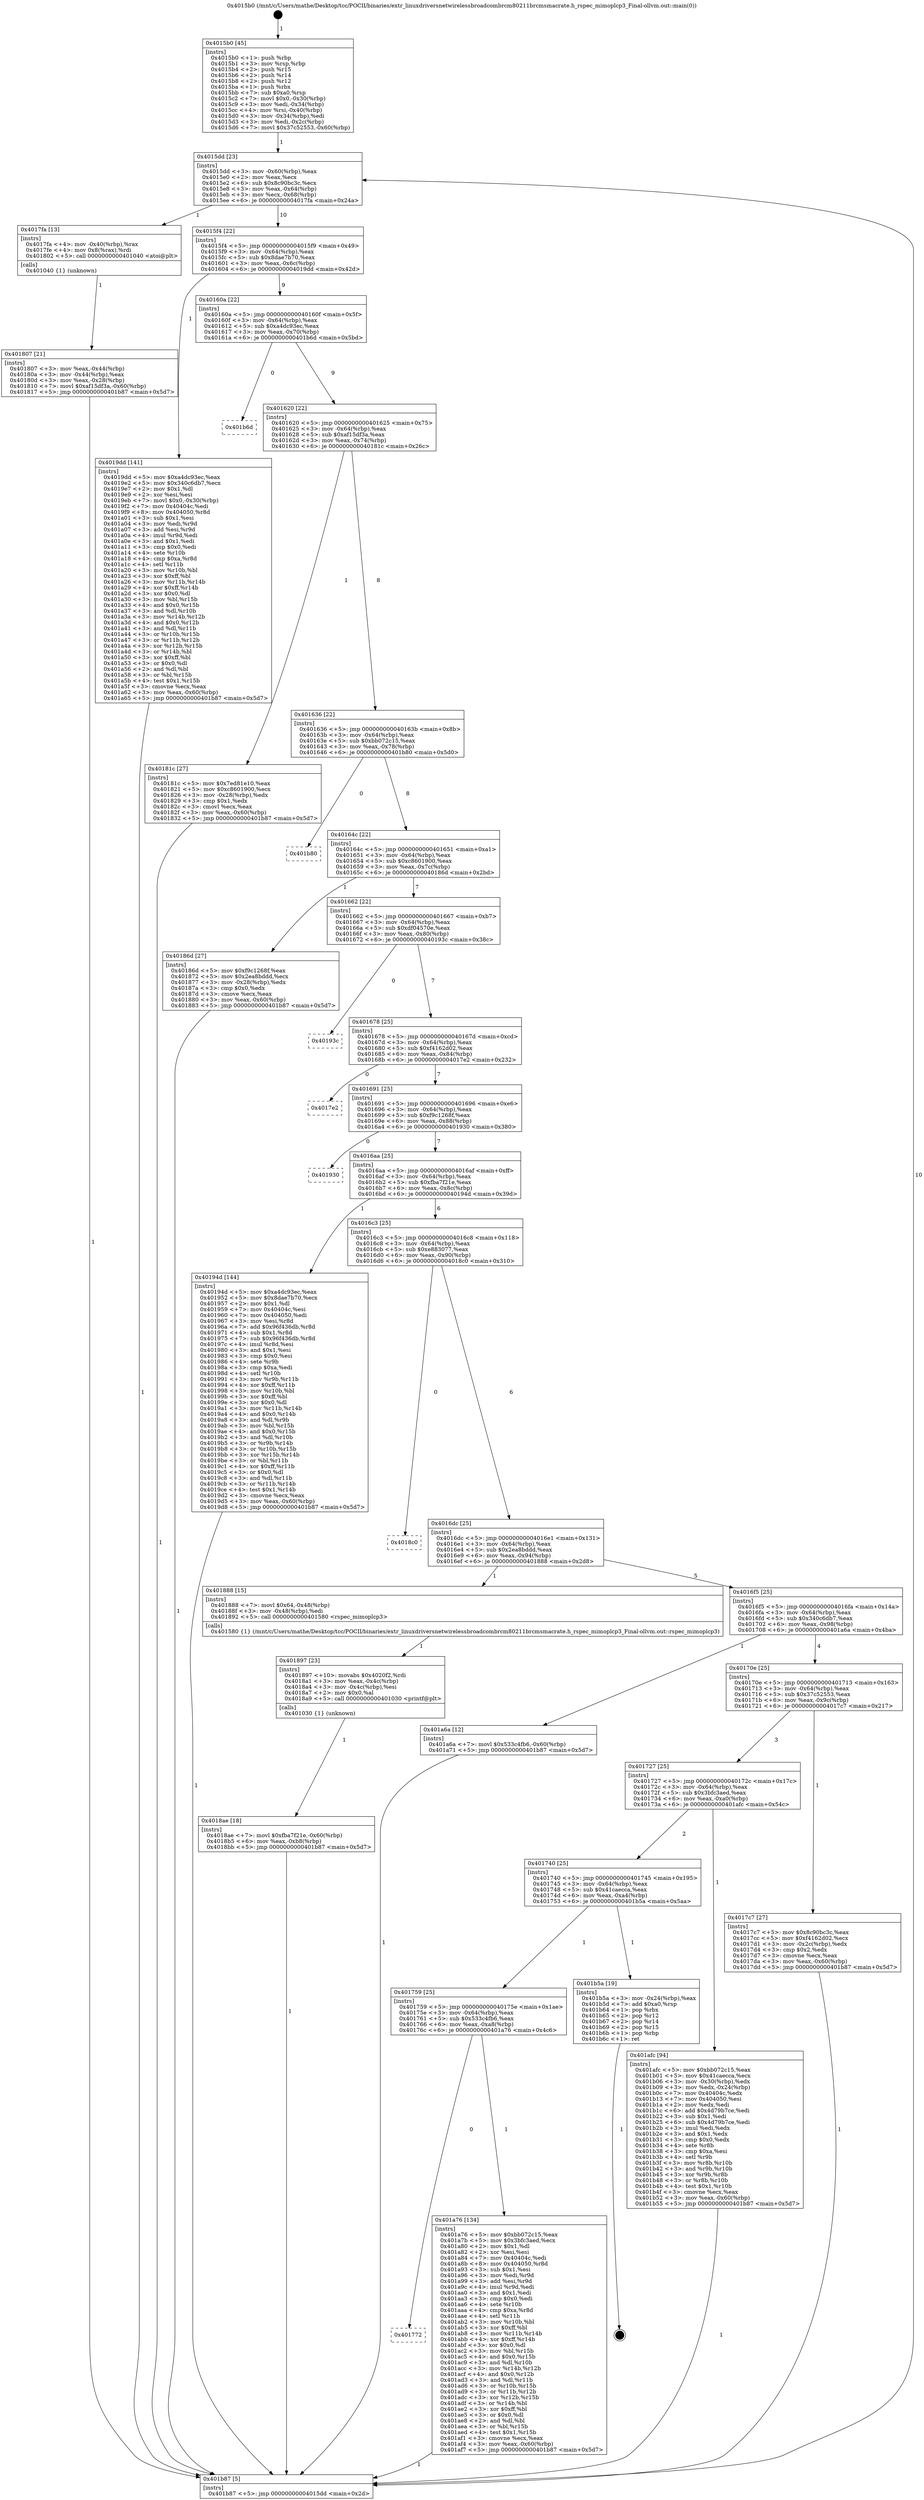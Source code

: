 digraph "0x4015b0" {
  label = "0x4015b0 (/mnt/c/Users/mathe/Desktop/tcc/POCII/binaries/extr_linuxdriversnetwirelessbroadcombrcm80211brcmsmacrate.h_rspec_mimoplcp3_Final-ollvm.out::main(0))"
  labelloc = "t"
  node[shape=record]

  Entry [label="",width=0.3,height=0.3,shape=circle,fillcolor=black,style=filled]
  "0x4015dd" [label="{
     0x4015dd [23]\l
     | [instrs]\l
     &nbsp;&nbsp;0x4015dd \<+3\>: mov -0x60(%rbp),%eax\l
     &nbsp;&nbsp;0x4015e0 \<+2\>: mov %eax,%ecx\l
     &nbsp;&nbsp;0x4015e2 \<+6\>: sub $0x8c90bc3c,%ecx\l
     &nbsp;&nbsp;0x4015e8 \<+3\>: mov %eax,-0x64(%rbp)\l
     &nbsp;&nbsp;0x4015eb \<+3\>: mov %ecx,-0x68(%rbp)\l
     &nbsp;&nbsp;0x4015ee \<+6\>: je 00000000004017fa \<main+0x24a\>\l
  }"]
  "0x4017fa" [label="{
     0x4017fa [13]\l
     | [instrs]\l
     &nbsp;&nbsp;0x4017fa \<+4\>: mov -0x40(%rbp),%rax\l
     &nbsp;&nbsp;0x4017fe \<+4\>: mov 0x8(%rax),%rdi\l
     &nbsp;&nbsp;0x401802 \<+5\>: call 0000000000401040 \<atoi@plt\>\l
     | [calls]\l
     &nbsp;&nbsp;0x401040 \{1\} (unknown)\l
  }"]
  "0x4015f4" [label="{
     0x4015f4 [22]\l
     | [instrs]\l
     &nbsp;&nbsp;0x4015f4 \<+5\>: jmp 00000000004015f9 \<main+0x49\>\l
     &nbsp;&nbsp;0x4015f9 \<+3\>: mov -0x64(%rbp),%eax\l
     &nbsp;&nbsp;0x4015fc \<+5\>: sub $0x8dae7b70,%eax\l
     &nbsp;&nbsp;0x401601 \<+3\>: mov %eax,-0x6c(%rbp)\l
     &nbsp;&nbsp;0x401604 \<+6\>: je 00000000004019dd \<main+0x42d\>\l
  }"]
  Exit [label="",width=0.3,height=0.3,shape=circle,fillcolor=black,style=filled,peripheries=2]
  "0x4019dd" [label="{
     0x4019dd [141]\l
     | [instrs]\l
     &nbsp;&nbsp;0x4019dd \<+5\>: mov $0xa4dc93ec,%eax\l
     &nbsp;&nbsp;0x4019e2 \<+5\>: mov $0x340c6db7,%ecx\l
     &nbsp;&nbsp;0x4019e7 \<+2\>: mov $0x1,%dl\l
     &nbsp;&nbsp;0x4019e9 \<+2\>: xor %esi,%esi\l
     &nbsp;&nbsp;0x4019eb \<+7\>: movl $0x0,-0x30(%rbp)\l
     &nbsp;&nbsp;0x4019f2 \<+7\>: mov 0x40404c,%edi\l
     &nbsp;&nbsp;0x4019f9 \<+8\>: mov 0x404050,%r8d\l
     &nbsp;&nbsp;0x401a01 \<+3\>: sub $0x1,%esi\l
     &nbsp;&nbsp;0x401a04 \<+3\>: mov %edi,%r9d\l
     &nbsp;&nbsp;0x401a07 \<+3\>: add %esi,%r9d\l
     &nbsp;&nbsp;0x401a0a \<+4\>: imul %r9d,%edi\l
     &nbsp;&nbsp;0x401a0e \<+3\>: and $0x1,%edi\l
     &nbsp;&nbsp;0x401a11 \<+3\>: cmp $0x0,%edi\l
     &nbsp;&nbsp;0x401a14 \<+4\>: sete %r10b\l
     &nbsp;&nbsp;0x401a18 \<+4\>: cmp $0xa,%r8d\l
     &nbsp;&nbsp;0x401a1c \<+4\>: setl %r11b\l
     &nbsp;&nbsp;0x401a20 \<+3\>: mov %r10b,%bl\l
     &nbsp;&nbsp;0x401a23 \<+3\>: xor $0xff,%bl\l
     &nbsp;&nbsp;0x401a26 \<+3\>: mov %r11b,%r14b\l
     &nbsp;&nbsp;0x401a29 \<+4\>: xor $0xff,%r14b\l
     &nbsp;&nbsp;0x401a2d \<+3\>: xor $0x0,%dl\l
     &nbsp;&nbsp;0x401a30 \<+3\>: mov %bl,%r15b\l
     &nbsp;&nbsp;0x401a33 \<+4\>: and $0x0,%r15b\l
     &nbsp;&nbsp;0x401a37 \<+3\>: and %dl,%r10b\l
     &nbsp;&nbsp;0x401a3a \<+3\>: mov %r14b,%r12b\l
     &nbsp;&nbsp;0x401a3d \<+4\>: and $0x0,%r12b\l
     &nbsp;&nbsp;0x401a41 \<+3\>: and %dl,%r11b\l
     &nbsp;&nbsp;0x401a44 \<+3\>: or %r10b,%r15b\l
     &nbsp;&nbsp;0x401a47 \<+3\>: or %r11b,%r12b\l
     &nbsp;&nbsp;0x401a4a \<+3\>: xor %r12b,%r15b\l
     &nbsp;&nbsp;0x401a4d \<+3\>: or %r14b,%bl\l
     &nbsp;&nbsp;0x401a50 \<+3\>: xor $0xff,%bl\l
     &nbsp;&nbsp;0x401a53 \<+3\>: or $0x0,%dl\l
     &nbsp;&nbsp;0x401a56 \<+2\>: and %dl,%bl\l
     &nbsp;&nbsp;0x401a58 \<+3\>: or %bl,%r15b\l
     &nbsp;&nbsp;0x401a5b \<+4\>: test $0x1,%r15b\l
     &nbsp;&nbsp;0x401a5f \<+3\>: cmovne %ecx,%eax\l
     &nbsp;&nbsp;0x401a62 \<+3\>: mov %eax,-0x60(%rbp)\l
     &nbsp;&nbsp;0x401a65 \<+5\>: jmp 0000000000401b87 \<main+0x5d7\>\l
  }"]
  "0x40160a" [label="{
     0x40160a [22]\l
     | [instrs]\l
     &nbsp;&nbsp;0x40160a \<+5\>: jmp 000000000040160f \<main+0x5f\>\l
     &nbsp;&nbsp;0x40160f \<+3\>: mov -0x64(%rbp),%eax\l
     &nbsp;&nbsp;0x401612 \<+5\>: sub $0xa4dc93ec,%eax\l
     &nbsp;&nbsp;0x401617 \<+3\>: mov %eax,-0x70(%rbp)\l
     &nbsp;&nbsp;0x40161a \<+6\>: je 0000000000401b6d \<main+0x5bd\>\l
  }"]
  "0x401772" [label="{
     0x401772\l
  }", style=dashed]
  "0x401b6d" [label="{
     0x401b6d\l
  }", style=dashed]
  "0x401620" [label="{
     0x401620 [22]\l
     | [instrs]\l
     &nbsp;&nbsp;0x401620 \<+5\>: jmp 0000000000401625 \<main+0x75\>\l
     &nbsp;&nbsp;0x401625 \<+3\>: mov -0x64(%rbp),%eax\l
     &nbsp;&nbsp;0x401628 \<+5\>: sub $0xaf15df3a,%eax\l
     &nbsp;&nbsp;0x40162d \<+3\>: mov %eax,-0x74(%rbp)\l
     &nbsp;&nbsp;0x401630 \<+6\>: je 000000000040181c \<main+0x26c\>\l
  }"]
  "0x401a76" [label="{
     0x401a76 [134]\l
     | [instrs]\l
     &nbsp;&nbsp;0x401a76 \<+5\>: mov $0xbb072c15,%eax\l
     &nbsp;&nbsp;0x401a7b \<+5\>: mov $0x3bfc3aed,%ecx\l
     &nbsp;&nbsp;0x401a80 \<+2\>: mov $0x1,%dl\l
     &nbsp;&nbsp;0x401a82 \<+2\>: xor %esi,%esi\l
     &nbsp;&nbsp;0x401a84 \<+7\>: mov 0x40404c,%edi\l
     &nbsp;&nbsp;0x401a8b \<+8\>: mov 0x404050,%r8d\l
     &nbsp;&nbsp;0x401a93 \<+3\>: sub $0x1,%esi\l
     &nbsp;&nbsp;0x401a96 \<+3\>: mov %edi,%r9d\l
     &nbsp;&nbsp;0x401a99 \<+3\>: add %esi,%r9d\l
     &nbsp;&nbsp;0x401a9c \<+4\>: imul %r9d,%edi\l
     &nbsp;&nbsp;0x401aa0 \<+3\>: and $0x1,%edi\l
     &nbsp;&nbsp;0x401aa3 \<+3\>: cmp $0x0,%edi\l
     &nbsp;&nbsp;0x401aa6 \<+4\>: sete %r10b\l
     &nbsp;&nbsp;0x401aaa \<+4\>: cmp $0xa,%r8d\l
     &nbsp;&nbsp;0x401aae \<+4\>: setl %r11b\l
     &nbsp;&nbsp;0x401ab2 \<+3\>: mov %r10b,%bl\l
     &nbsp;&nbsp;0x401ab5 \<+3\>: xor $0xff,%bl\l
     &nbsp;&nbsp;0x401ab8 \<+3\>: mov %r11b,%r14b\l
     &nbsp;&nbsp;0x401abb \<+4\>: xor $0xff,%r14b\l
     &nbsp;&nbsp;0x401abf \<+3\>: xor $0x0,%dl\l
     &nbsp;&nbsp;0x401ac2 \<+3\>: mov %bl,%r15b\l
     &nbsp;&nbsp;0x401ac5 \<+4\>: and $0x0,%r15b\l
     &nbsp;&nbsp;0x401ac9 \<+3\>: and %dl,%r10b\l
     &nbsp;&nbsp;0x401acc \<+3\>: mov %r14b,%r12b\l
     &nbsp;&nbsp;0x401acf \<+4\>: and $0x0,%r12b\l
     &nbsp;&nbsp;0x401ad3 \<+3\>: and %dl,%r11b\l
     &nbsp;&nbsp;0x401ad6 \<+3\>: or %r10b,%r15b\l
     &nbsp;&nbsp;0x401ad9 \<+3\>: or %r11b,%r12b\l
     &nbsp;&nbsp;0x401adc \<+3\>: xor %r12b,%r15b\l
     &nbsp;&nbsp;0x401adf \<+3\>: or %r14b,%bl\l
     &nbsp;&nbsp;0x401ae2 \<+3\>: xor $0xff,%bl\l
     &nbsp;&nbsp;0x401ae5 \<+3\>: or $0x0,%dl\l
     &nbsp;&nbsp;0x401ae8 \<+2\>: and %dl,%bl\l
     &nbsp;&nbsp;0x401aea \<+3\>: or %bl,%r15b\l
     &nbsp;&nbsp;0x401aed \<+4\>: test $0x1,%r15b\l
     &nbsp;&nbsp;0x401af1 \<+3\>: cmovne %ecx,%eax\l
     &nbsp;&nbsp;0x401af4 \<+3\>: mov %eax,-0x60(%rbp)\l
     &nbsp;&nbsp;0x401af7 \<+5\>: jmp 0000000000401b87 \<main+0x5d7\>\l
  }"]
  "0x40181c" [label="{
     0x40181c [27]\l
     | [instrs]\l
     &nbsp;&nbsp;0x40181c \<+5\>: mov $0x7ed81e10,%eax\l
     &nbsp;&nbsp;0x401821 \<+5\>: mov $0xc8601900,%ecx\l
     &nbsp;&nbsp;0x401826 \<+3\>: mov -0x28(%rbp),%edx\l
     &nbsp;&nbsp;0x401829 \<+3\>: cmp $0x1,%edx\l
     &nbsp;&nbsp;0x40182c \<+3\>: cmovl %ecx,%eax\l
     &nbsp;&nbsp;0x40182f \<+3\>: mov %eax,-0x60(%rbp)\l
     &nbsp;&nbsp;0x401832 \<+5\>: jmp 0000000000401b87 \<main+0x5d7\>\l
  }"]
  "0x401636" [label="{
     0x401636 [22]\l
     | [instrs]\l
     &nbsp;&nbsp;0x401636 \<+5\>: jmp 000000000040163b \<main+0x8b\>\l
     &nbsp;&nbsp;0x40163b \<+3\>: mov -0x64(%rbp),%eax\l
     &nbsp;&nbsp;0x40163e \<+5\>: sub $0xbb072c15,%eax\l
     &nbsp;&nbsp;0x401643 \<+3\>: mov %eax,-0x78(%rbp)\l
     &nbsp;&nbsp;0x401646 \<+6\>: je 0000000000401b80 \<main+0x5d0\>\l
  }"]
  "0x401759" [label="{
     0x401759 [25]\l
     | [instrs]\l
     &nbsp;&nbsp;0x401759 \<+5\>: jmp 000000000040175e \<main+0x1ae\>\l
     &nbsp;&nbsp;0x40175e \<+3\>: mov -0x64(%rbp),%eax\l
     &nbsp;&nbsp;0x401761 \<+5\>: sub $0x533c4fb6,%eax\l
     &nbsp;&nbsp;0x401766 \<+6\>: mov %eax,-0xa8(%rbp)\l
     &nbsp;&nbsp;0x40176c \<+6\>: je 0000000000401a76 \<main+0x4c6\>\l
  }"]
  "0x401b80" [label="{
     0x401b80\l
  }", style=dashed]
  "0x40164c" [label="{
     0x40164c [22]\l
     | [instrs]\l
     &nbsp;&nbsp;0x40164c \<+5\>: jmp 0000000000401651 \<main+0xa1\>\l
     &nbsp;&nbsp;0x401651 \<+3\>: mov -0x64(%rbp),%eax\l
     &nbsp;&nbsp;0x401654 \<+5\>: sub $0xc8601900,%eax\l
     &nbsp;&nbsp;0x401659 \<+3\>: mov %eax,-0x7c(%rbp)\l
     &nbsp;&nbsp;0x40165c \<+6\>: je 000000000040186d \<main+0x2bd\>\l
  }"]
  "0x401b5a" [label="{
     0x401b5a [19]\l
     | [instrs]\l
     &nbsp;&nbsp;0x401b5a \<+3\>: mov -0x24(%rbp),%eax\l
     &nbsp;&nbsp;0x401b5d \<+7\>: add $0xa0,%rsp\l
     &nbsp;&nbsp;0x401b64 \<+1\>: pop %rbx\l
     &nbsp;&nbsp;0x401b65 \<+2\>: pop %r12\l
     &nbsp;&nbsp;0x401b67 \<+2\>: pop %r14\l
     &nbsp;&nbsp;0x401b69 \<+2\>: pop %r15\l
     &nbsp;&nbsp;0x401b6b \<+1\>: pop %rbp\l
     &nbsp;&nbsp;0x401b6c \<+1\>: ret\l
  }"]
  "0x40186d" [label="{
     0x40186d [27]\l
     | [instrs]\l
     &nbsp;&nbsp;0x40186d \<+5\>: mov $0xf9c1268f,%eax\l
     &nbsp;&nbsp;0x401872 \<+5\>: mov $0x2ea8bddd,%ecx\l
     &nbsp;&nbsp;0x401877 \<+3\>: mov -0x28(%rbp),%edx\l
     &nbsp;&nbsp;0x40187a \<+3\>: cmp $0x0,%edx\l
     &nbsp;&nbsp;0x40187d \<+3\>: cmove %ecx,%eax\l
     &nbsp;&nbsp;0x401880 \<+3\>: mov %eax,-0x60(%rbp)\l
     &nbsp;&nbsp;0x401883 \<+5\>: jmp 0000000000401b87 \<main+0x5d7\>\l
  }"]
  "0x401662" [label="{
     0x401662 [22]\l
     | [instrs]\l
     &nbsp;&nbsp;0x401662 \<+5\>: jmp 0000000000401667 \<main+0xb7\>\l
     &nbsp;&nbsp;0x401667 \<+3\>: mov -0x64(%rbp),%eax\l
     &nbsp;&nbsp;0x40166a \<+5\>: sub $0xdf04570e,%eax\l
     &nbsp;&nbsp;0x40166f \<+3\>: mov %eax,-0x80(%rbp)\l
     &nbsp;&nbsp;0x401672 \<+6\>: je 000000000040193c \<main+0x38c\>\l
  }"]
  "0x401740" [label="{
     0x401740 [25]\l
     | [instrs]\l
     &nbsp;&nbsp;0x401740 \<+5\>: jmp 0000000000401745 \<main+0x195\>\l
     &nbsp;&nbsp;0x401745 \<+3\>: mov -0x64(%rbp),%eax\l
     &nbsp;&nbsp;0x401748 \<+5\>: sub $0x41caecca,%eax\l
     &nbsp;&nbsp;0x40174d \<+6\>: mov %eax,-0xa4(%rbp)\l
     &nbsp;&nbsp;0x401753 \<+6\>: je 0000000000401b5a \<main+0x5aa\>\l
  }"]
  "0x40193c" [label="{
     0x40193c\l
  }", style=dashed]
  "0x401678" [label="{
     0x401678 [25]\l
     | [instrs]\l
     &nbsp;&nbsp;0x401678 \<+5\>: jmp 000000000040167d \<main+0xcd\>\l
     &nbsp;&nbsp;0x40167d \<+3\>: mov -0x64(%rbp),%eax\l
     &nbsp;&nbsp;0x401680 \<+5\>: sub $0xf4162d02,%eax\l
     &nbsp;&nbsp;0x401685 \<+6\>: mov %eax,-0x84(%rbp)\l
     &nbsp;&nbsp;0x40168b \<+6\>: je 00000000004017e2 \<main+0x232\>\l
  }"]
  "0x401afc" [label="{
     0x401afc [94]\l
     | [instrs]\l
     &nbsp;&nbsp;0x401afc \<+5\>: mov $0xbb072c15,%eax\l
     &nbsp;&nbsp;0x401b01 \<+5\>: mov $0x41caecca,%ecx\l
     &nbsp;&nbsp;0x401b06 \<+3\>: mov -0x30(%rbp),%edx\l
     &nbsp;&nbsp;0x401b09 \<+3\>: mov %edx,-0x24(%rbp)\l
     &nbsp;&nbsp;0x401b0c \<+7\>: mov 0x40404c,%edx\l
     &nbsp;&nbsp;0x401b13 \<+7\>: mov 0x404050,%esi\l
     &nbsp;&nbsp;0x401b1a \<+2\>: mov %edx,%edi\l
     &nbsp;&nbsp;0x401b1c \<+6\>: add $0x4d79b7ce,%edi\l
     &nbsp;&nbsp;0x401b22 \<+3\>: sub $0x1,%edi\l
     &nbsp;&nbsp;0x401b25 \<+6\>: sub $0x4d79b7ce,%edi\l
     &nbsp;&nbsp;0x401b2b \<+3\>: imul %edi,%edx\l
     &nbsp;&nbsp;0x401b2e \<+3\>: and $0x1,%edx\l
     &nbsp;&nbsp;0x401b31 \<+3\>: cmp $0x0,%edx\l
     &nbsp;&nbsp;0x401b34 \<+4\>: sete %r8b\l
     &nbsp;&nbsp;0x401b38 \<+3\>: cmp $0xa,%esi\l
     &nbsp;&nbsp;0x401b3b \<+4\>: setl %r9b\l
     &nbsp;&nbsp;0x401b3f \<+3\>: mov %r8b,%r10b\l
     &nbsp;&nbsp;0x401b42 \<+3\>: and %r9b,%r10b\l
     &nbsp;&nbsp;0x401b45 \<+3\>: xor %r9b,%r8b\l
     &nbsp;&nbsp;0x401b48 \<+3\>: or %r8b,%r10b\l
     &nbsp;&nbsp;0x401b4b \<+4\>: test $0x1,%r10b\l
     &nbsp;&nbsp;0x401b4f \<+3\>: cmovne %ecx,%eax\l
     &nbsp;&nbsp;0x401b52 \<+3\>: mov %eax,-0x60(%rbp)\l
     &nbsp;&nbsp;0x401b55 \<+5\>: jmp 0000000000401b87 \<main+0x5d7\>\l
  }"]
  "0x4017e2" [label="{
     0x4017e2\l
  }", style=dashed]
  "0x401691" [label="{
     0x401691 [25]\l
     | [instrs]\l
     &nbsp;&nbsp;0x401691 \<+5\>: jmp 0000000000401696 \<main+0xe6\>\l
     &nbsp;&nbsp;0x401696 \<+3\>: mov -0x64(%rbp),%eax\l
     &nbsp;&nbsp;0x401699 \<+5\>: sub $0xf9c1268f,%eax\l
     &nbsp;&nbsp;0x40169e \<+6\>: mov %eax,-0x88(%rbp)\l
     &nbsp;&nbsp;0x4016a4 \<+6\>: je 0000000000401930 \<main+0x380\>\l
  }"]
  "0x4018ae" [label="{
     0x4018ae [18]\l
     | [instrs]\l
     &nbsp;&nbsp;0x4018ae \<+7\>: movl $0xfba7f21e,-0x60(%rbp)\l
     &nbsp;&nbsp;0x4018b5 \<+6\>: mov %eax,-0xb8(%rbp)\l
     &nbsp;&nbsp;0x4018bb \<+5\>: jmp 0000000000401b87 \<main+0x5d7\>\l
  }"]
  "0x401930" [label="{
     0x401930\l
  }", style=dashed]
  "0x4016aa" [label="{
     0x4016aa [25]\l
     | [instrs]\l
     &nbsp;&nbsp;0x4016aa \<+5\>: jmp 00000000004016af \<main+0xff\>\l
     &nbsp;&nbsp;0x4016af \<+3\>: mov -0x64(%rbp),%eax\l
     &nbsp;&nbsp;0x4016b2 \<+5\>: sub $0xfba7f21e,%eax\l
     &nbsp;&nbsp;0x4016b7 \<+6\>: mov %eax,-0x8c(%rbp)\l
     &nbsp;&nbsp;0x4016bd \<+6\>: je 000000000040194d \<main+0x39d\>\l
  }"]
  "0x401897" [label="{
     0x401897 [23]\l
     | [instrs]\l
     &nbsp;&nbsp;0x401897 \<+10\>: movabs $0x4020f2,%rdi\l
     &nbsp;&nbsp;0x4018a1 \<+3\>: mov %eax,-0x4c(%rbp)\l
     &nbsp;&nbsp;0x4018a4 \<+3\>: mov -0x4c(%rbp),%esi\l
     &nbsp;&nbsp;0x4018a7 \<+2\>: mov $0x0,%al\l
     &nbsp;&nbsp;0x4018a9 \<+5\>: call 0000000000401030 \<printf@plt\>\l
     | [calls]\l
     &nbsp;&nbsp;0x401030 \{1\} (unknown)\l
  }"]
  "0x40194d" [label="{
     0x40194d [144]\l
     | [instrs]\l
     &nbsp;&nbsp;0x40194d \<+5\>: mov $0xa4dc93ec,%eax\l
     &nbsp;&nbsp;0x401952 \<+5\>: mov $0x8dae7b70,%ecx\l
     &nbsp;&nbsp;0x401957 \<+2\>: mov $0x1,%dl\l
     &nbsp;&nbsp;0x401959 \<+7\>: mov 0x40404c,%esi\l
     &nbsp;&nbsp;0x401960 \<+7\>: mov 0x404050,%edi\l
     &nbsp;&nbsp;0x401967 \<+3\>: mov %esi,%r8d\l
     &nbsp;&nbsp;0x40196a \<+7\>: add $0x96f436db,%r8d\l
     &nbsp;&nbsp;0x401971 \<+4\>: sub $0x1,%r8d\l
     &nbsp;&nbsp;0x401975 \<+7\>: sub $0x96f436db,%r8d\l
     &nbsp;&nbsp;0x40197c \<+4\>: imul %r8d,%esi\l
     &nbsp;&nbsp;0x401980 \<+3\>: and $0x1,%esi\l
     &nbsp;&nbsp;0x401983 \<+3\>: cmp $0x0,%esi\l
     &nbsp;&nbsp;0x401986 \<+4\>: sete %r9b\l
     &nbsp;&nbsp;0x40198a \<+3\>: cmp $0xa,%edi\l
     &nbsp;&nbsp;0x40198d \<+4\>: setl %r10b\l
     &nbsp;&nbsp;0x401991 \<+3\>: mov %r9b,%r11b\l
     &nbsp;&nbsp;0x401994 \<+4\>: xor $0xff,%r11b\l
     &nbsp;&nbsp;0x401998 \<+3\>: mov %r10b,%bl\l
     &nbsp;&nbsp;0x40199b \<+3\>: xor $0xff,%bl\l
     &nbsp;&nbsp;0x40199e \<+3\>: xor $0x0,%dl\l
     &nbsp;&nbsp;0x4019a1 \<+3\>: mov %r11b,%r14b\l
     &nbsp;&nbsp;0x4019a4 \<+4\>: and $0x0,%r14b\l
     &nbsp;&nbsp;0x4019a8 \<+3\>: and %dl,%r9b\l
     &nbsp;&nbsp;0x4019ab \<+3\>: mov %bl,%r15b\l
     &nbsp;&nbsp;0x4019ae \<+4\>: and $0x0,%r15b\l
     &nbsp;&nbsp;0x4019b2 \<+3\>: and %dl,%r10b\l
     &nbsp;&nbsp;0x4019b5 \<+3\>: or %r9b,%r14b\l
     &nbsp;&nbsp;0x4019b8 \<+3\>: or %r10b,%r15b\l
     &nbsp;&nbsp;0x4019bb \<+3\>: xor %r15b,%r14b\l
     &nbsp;&nbsp;0x4019be \<+3\>: or %bl,%r11b\l
     &nbsp;&nbsp;0x4019c1 \<+4\>: xor $0xff,%r11b\l
     &nbsp;&nbsp;0x4019c5 \<+3\>: or $0x0,%dl\l
     &nbsp;&nbsp;0x4019c8 \<+3\>: and %dl,%r11b\l
     &nbsp;&nbsp;0x4019cb \<+3\>: or %r11b,%r14b\l
     &nbsp;&nbsp;0x4019ce \<+4\>: test $0x1,%r14b\l
     &nbsp;&nbsp;0x4019d2 \<+3\>: cmovne %ecx,%eax\l
     &nbsp;&nbsp;0x4019d5 \<+3\>: mov %eax,-0x60(%rbp)\l
     &nbsp;&nbsp;0x4019d8 \<+5\>: jmp 0000000000401b87 \<main+0x5d7\>\l
  }"]
  "0x4016c3" [label="{
     0x4016c3 [25]\l
     | [instrs]\l
     &nbsp;&nbsp;0x4016c3 \<+5\>: jmp 00000000004016c8 \<main+0x118\>\l
     &nbsp;&nbsp;0x4016c8 \<+3\>: mov -0x64(%rbp),%eax\l
     &nbsp;&nbsp;0x4016cb \<+5\>: sub $0xe883077,%eax\l
     &nbsp;&nbsp;0x4016d0 \<+6\>: mov %eax,-0x90(%rbp)\l
     &nbsp;&nbsp;0x4016d6 \<+6\>: je 00000000004018c0 \<main+0x310\>\l
  }"]
  "0x401807" [label="{
     0x401807 [21]\l
     | [instrs]\l
     &nbsp;&nbsp;0x401807 \<+3\>: mov %eax,-0x44(%rbp)\l
     &nbsp;&nbsp;0x40180a \<+3\>: mov -0x44(%rbp),%eax\l
     &nbsp;&nbsp;0x40180d \<+3\>: mov %eax,-0x28(%rbp)\l
     &nbsp;&nbsp;0x401810 \<+7\>: movl $0xaf15df3a,-0x60(%rbp)\l
     &nbsp;&nbsp;0x401817 \<+5\>: jmp 0000000000401b87 \<main+0x5d7\>\l
  }"]
  "0x4018c0" [label="{
     0x4018c0\l
  }", style=dashed]
  "0x4016dc" [label="{
     0x4016dc [25]\l
     | [instrs]\l
     &nbsp;&nbsp;0x4016dc \<+5\>: jmp 00000000004016e1 \<main+0x131\>\l
     &nbsp;&nbsp;0x4016e1 \<+3\>: mov -0x64(%rbp),%eax\l
     &nbsp;&nbsp;0x4016e4 \<+5\>: sub $0x2ea8bddd,%eax\l
     &nbsp;&nbsp;0x4016e9 \<+6\>: mov %eax,-0x94(%rbp)\l
     &nbsp;&nbsp;0x4016ef \<+6\>: je 0000000000401888 \<main+0x2d8\>\l
  }"]
  "0x4015b0" [label="{
     0x4015b0 [45]\l
     | [instrs]\l
     &nbsp;&nbsp;0x4015b0 \<+1\>: push %rbp\l
     &nbsp;&nbsp;0x4015b1 \<+3\>: mov %rsp,%rbp\l
     &nbsp;&nbsp;0x4015b4 \<+2\>: push %r15\l
     &nbsp;&nbsp;0x4015b6 \<+2\>: push %r14\l
     &nbsp;&nbsp;0x4015b8 \<+2\>: push %r12\l
     &nbsp;&nbsp;0x4015ba \<+1\>: push %rbx\l
     &nbsp;&nbsp;0x4015bb \<+7\>: sub $0xa0,%rsp\l
     &nbsp;&nbsp;0x4015c2 \<+7\>: movl $0x0,-0x30(%rbp)\l
     &nbsp;&nbsp;0x4015c9 \<+3\>: mov %edi,-0x34(%rbp)\l
     &nbsp;&nbsp;0x4015cc \<+4\>: mov %rsi,-0x40(%rbp)\l
     &nbsp;&nbsp;0x4015d0 \<+3\>: mov -0x34(%rbp),%edi\l
     &nbsp;&nbsp;0x4015d3 \<+3\>: mov %edi,-0x2c(%rbp)\l
     &nbsp;&nbsp;0x4015d6 \<+7\>: movl $0x37c52553,-0x60(%rbp)\l
  }"]
  "0x401888" [label="{
     0x401888 [15]\l
     | [instrs]\l
     &nbsp;&nbsp;0x401888 \<+7\>: movl $0x64,-0x48(%rbp)\l
     &nbsp;&nbsp;0x40188f \<+3\>: mov -0x48(%rbp),%edi\l
     &nbsp;&nbsp;0x401892 \<+5\>: call 0000000000401580 \<rspec_mimoplcp3\>\l
     | [calls]\l
     &nbsp;&nbsp;0x401580 \{1\} (/mnt/c/Users/mathe/Desktop/tcc/POCII/binaries/extr_linuxdriversnetwirelessbroadcombrcm80211brcmsmacrate.h_rspec_mimoplcp3_Final-ollvm.out::rspec_mimoplcp3)\l
  }"]
  "0x4016f5" [label="{
     0x4016f5 [25]\l
     | [instrs]\l
     &nbsp;&nbsp;0x4016f5 \<+5\>: jmp 00000000004016fa \<main+0x14a\>\l
     &nbsp;&nbsp;0x4016fa \<+3\>: mov -0x64(%rbp),%eax\l
     &nbsp;&nbsp;0x4016fd \<+5\>: sub $0x340c6db7,%eax\l
     &nbsp;&nbsp;0x401702 \<+6\>: mov %eax,-0x98(%rbp)\l
     &nbsp;&nbsp;0x401708 \<+6\>: je 0000000000401a6a \<main+0x4ba\>\l
  }"]
  "0x401b87" [label="{
     0x401b87 [5]\l
     | [instrs]\l
     &nbsp;&nbsp;0x401b87 \<+5\>: jmp 00000000004015dd \<main+0x2d\>\l
  }"]
  "0x401a6a" [label="{
     0x401a6a [12]\l
     | [instrs]\l
     &nbsp;&nbsp;0x401a6a \<+7\>: movl $0x533c4fb6,-0x60(%rbp)\l
     &nbsp;&nbsp;0x401a71 \<+5\>: jmp 0000000000401b87 \<main+0x5d7\>\l
  }"]
  "0x40170e" [label="{
     0x40170e [25]\l
     | [instrs]\l
     &nbsp;&nbsp;0x40170e \<+5\>: jmp 0000000000401713 \<main+0x163\>\l
     &nbsp;&nbsp;0x401713 \<+3\>: mov -0x64(%rbp),%eax\l
     &nbsp;&nbsp;0x401716 \<+5\>: sub $0x37c52553,%eax\l
     &nbsp;&nbsp;0x40171b \<+6\>: mov %eax,-0x9c(%rbp)\l
     &nbsp;&nbsp;0x401721 \<+6\>: je 00000000004017c7 \<main+0x217\>\l
  }"]
  "0x401727" [label="{
     0x401727 [25]\l
     | [instrs]\l
     &nbsp;&nbsp;0x401727 \<+5\>: jmp 000000000040172c \<main+0x17c\>\l
     &nbsp;&nbsp;0x40172c \<+3\>: mov -0x64(%rbp),%eax\l
     &nbsp;&nbsp;0x40172f \<+5\>: sub $0x3bfc3aed,%eax\l
     &nbsp;&nbsp;0x401734 \<+6\>: mov %eax,-0xa0(%rbp)\l
     &nbsp;&nbsp;0x40173a \<+6\>: je 0000000000401afc \<main+0x54c\>\l
  }"]
  "0x4017c7" [label="{
     0x4017c7 [27]\l
     | [instrs]\l
     &nbsp;&nbsp;0x4017c7 \<+5\>: mov $0x8c90bc3c,%eax\l
     &nbsp;&nbsp;0x4017cc \<+5\>: mov $0xf4162d02,%ecx\l
     &nbsp;&nbsp;0x4017d1 \<+3\>: mov -0x2c(%rbp),%edx\l
     &nbsp;&nbsp;0x4017d4 \<+3\>: cmp $0x2,%edx\l
     &nbsp;&nbsp;0x4017d7 \<+3\>: cmovne %ecx,%eax\l
     &nbsp;&nbsp;0x4017da \<+3\>: mov %eax,-0x60(%rbp)\l
     &nbsp;&nbsp;0x4017dd \<+5\>: jmp 0000000000401b87 \<main+0x5d7\>\l
  }"]
  Entry -> "0x4015b0" [label=" 1"]
  "0x4015dd" -> "0x4017fa" [label=" 1"]
  "0x4015dd" -> "0x4015f4" [label=" 10"]
  "0x401b5a" -> Exit [label=" 1"]
  "0x4015f4" -> "0x4019dd" [label=" 1"]
  "0x4015f4" -> "0x40160a" [label=" 9"]
  "0x401afc" -> "0x401b87" [label=" 1"]
  "0x40160a" -> "0x401b6d" [label=" 0"]
  "0x40160a" -> "0x401620" [label=" 9"]
  "0x401a76" -> "0x401b87" [label=" 1"]
  "0x401620" -> "0x40181c" [label=" 1"]
  "0x401620" -> "0x401636" [label=" 8"]
  "0x401759" -> "0x401772" [label=" 0"]
  "0x401636" -> "0x401b80" [label=" 0"]
  "0x401636" -> "0x40164c" [label=" 8"]
  "0x401759" -> "0x401a76" [label=" 1"]
  "0x40164c" -> "0x40186d" [label=" 1"]
  "0x40164c" -> "0x401662" [label=" 7"]
  "0x401740" -> "0x401759" [label=" 1"]
  "0x401662" -> "0x40193c" [label=" 0"]
  "0x401662" -> "0x401678" [label=" 7"]
  "0x401740" -> "0x401b5a" [label=" 1"]
  "0x401678" -> "0x4017e2" [label=" 0"]
  "0x401678" -> "0x401691" [label=" 7"]
  "0x401727" -> "0x401740" [label=" 2"]
  "0x401691" -> "0x401930" [label=" 0"]
  "0x401691" -> "0x4016aa" [label=" 7"]
  "0x401727" -> "0x401afc" [label=" 1"]
  "0x4016aa" -> "0x40194d" [label=" 1"]
  "0x4016aa" -> "0x4016c3" [label=" 6"]
  "0x401a6a" -> "0x401b87" [label=" 1"]
  "0x4016c3" -> "0x4018c0" [label=" 0"]
  "0x4016c3" -> "0x4016dc" [label=" 6"]
  "0x4019dd" -> "0x401b87" [label=" 1"]
  "0x4016dc" -> "0x401888" [label=" 1"]
  "0x4016dc" -> "0x4016f5" [label=" 5"]
  "0x40194d" -> "0x401b87" [label=" 1"]
  "0x4016f5" -> "0x401a6a" [label=" 1"]
  "0x4016f5" -> "0x40170e" [label=" 4"]
  "0x4018ae" -> "0x401b87" [label=" 1"]
  "0x40170e" -> "0x4017c7" [label=" 1"]
  "0x40170e" -> "0x401727" [label=" 3"]
  "0x4017c7" -> "0x401b87" [label=" 1"]
  "0x4015b0" -> "0x4015dd" [label=" 1"]
  "0x401b87" -> "0x4015dd" [label=" 10"]
  "0x4017fa" -> "0x401807" [label=" 1"]
  "0x401807" -> "0x401b87" [label=" 1"]
  "0x40181c" -> "0x401b87" [label=" 1"]
  "0x40186d" -> "0x401b87" [label=" 1"]
  "0x401888" -> "0x401897" [label=" 1"]
  "0x401897" -> "0x4018ae" [label=" 1"]
}
